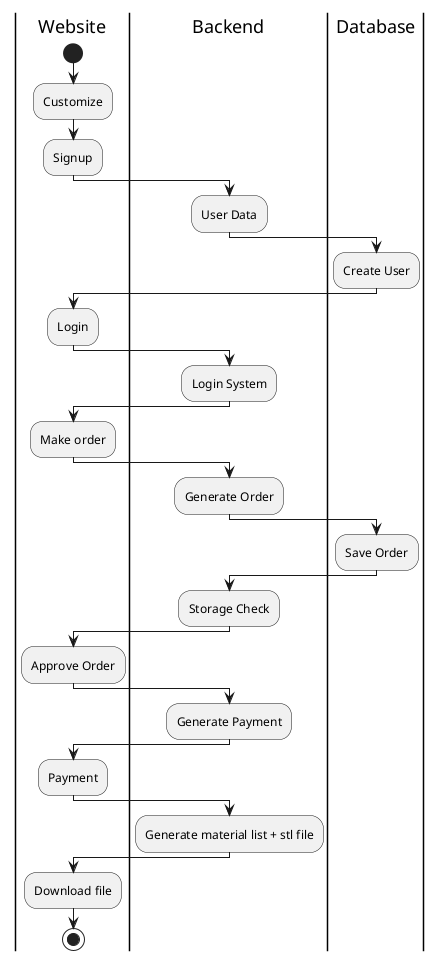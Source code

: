 @startuml
'https://plantuml.com/activity-diagram-beta

|Website|
start
:Customize;
:Signup;
|Backend|
:User Data;
|Backend|
|Database|
:Create User;
|Website|
:Login;
|Backend|
:Login System;
|Website|
:Make order;
|Backend|
:Generate Order;
|Database|
:Save Order;
|Backend|
:Storage Check;
|Website|
:Approve Order;
|Backend|
:Generate Payment;
|Website|
:Payment;
|Backend|
:Generate material list + stl file;
|Website|
:Download file;
stop

@enduml
